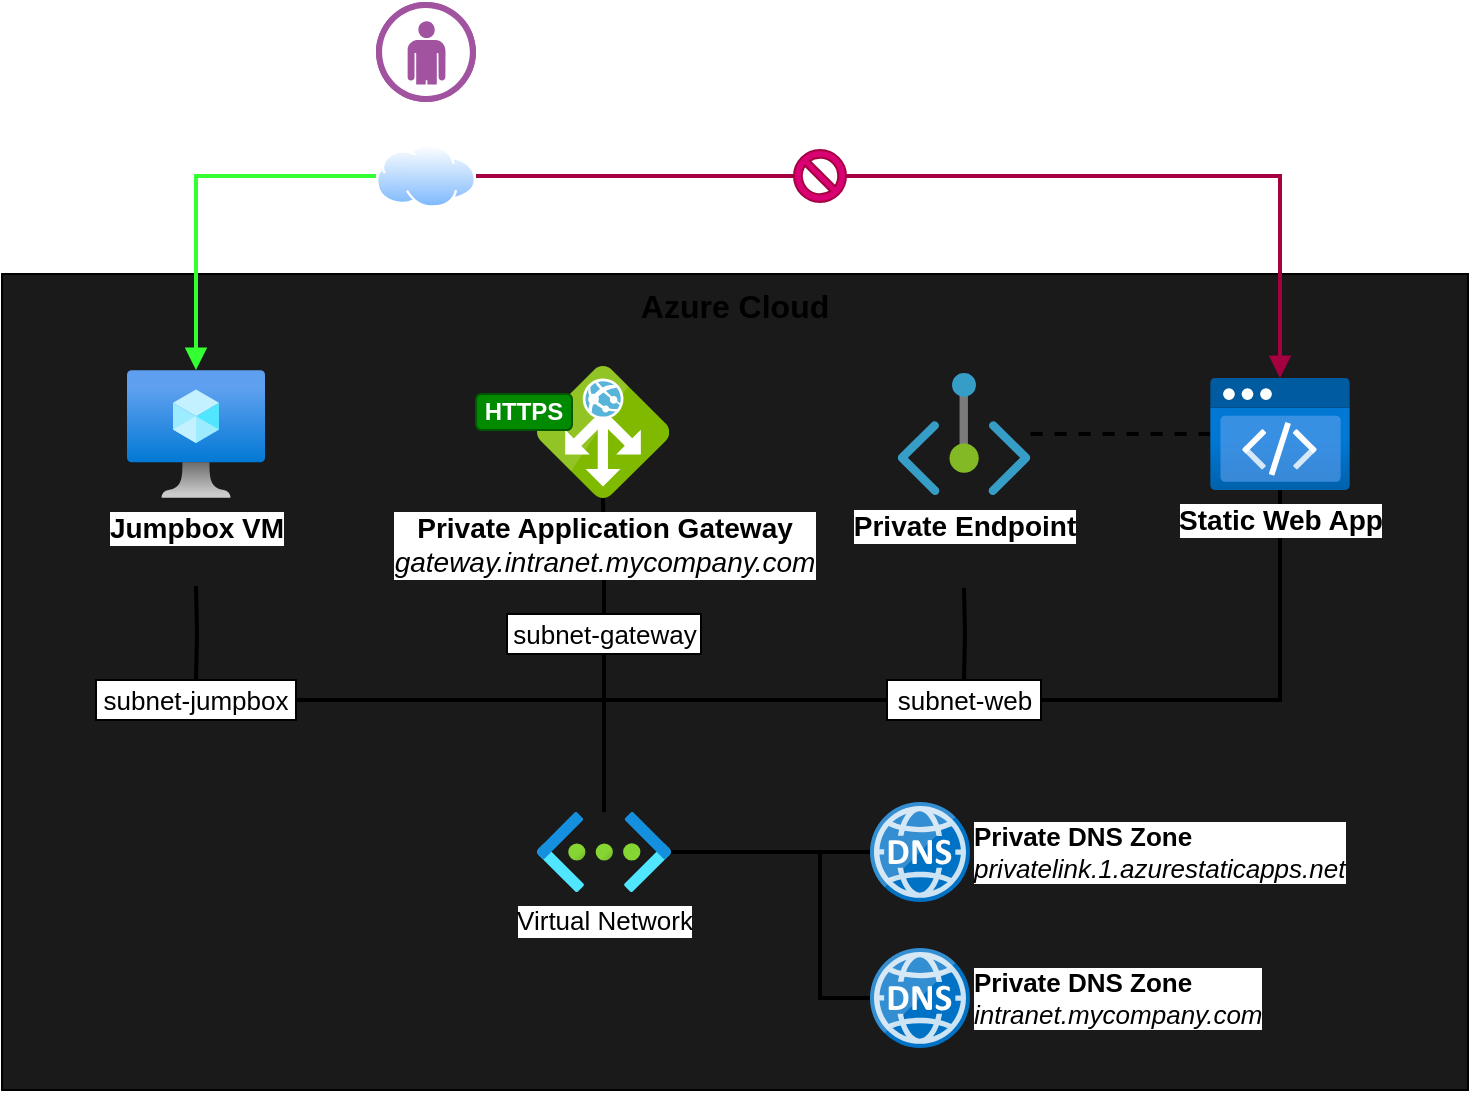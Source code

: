 <mxfile version="18.0.4" type="device"><diagram id="78mra3FLe9nM5oLeZit6" name="Page-1"><mxGraphModel dx="1422" dy="857" grid="0" gridSize="10" guides="1" tooltips="1" connect="1" arrows="1" fold="1" page="1" pageScale="1" pageWidth="1100" pageHeight="850" math="0" shadow="0"><root><mxCell id="0"/><mxCell id="1" parent="0"/><mxCell id="PMrxBpM85AuIsra-lhS--16" value="Azure Cloud" style="rounded=0;whiteSpace=wrap;html=1;fillColor=#1A1A1A;verticalAlign=top;fontStyle=1;fontSize=16;" parent="1" vertex="1"><mxGeometry x="170" y="350" width="733" height="408" as="geometry"/></mxCell><mxCell id="PMrxBpM85AuIsra-lhS--14" style="edgeStyle=orthogonalEdgeStyle;rounded=0;orthogonalLoop=1;jettySize=auto;html=1;endArrow=none;endFill=0;strokeWidth=2;fontSize=13;dashed=1;" parent="1" source="PMrxBpM85AuIsra-lhS--2" target="PMrxBpM85AuIsra-lhS--1" edge="1"><mxGeometry relative="1" as="geometry"/></mxCell><mxCell id="PMrxBpM85AuIsra-lhS--15" style="edgeStyle=orthogonalEdgeStyle;rounded=0;orthogonalLoop=1;jettySize=auto;html=1;endArrow=none;endFill=0;strokeWidth=2;fontSize=13;" parent="1" target="PMrxBpM85AuIsra-lhS--11" edge="1"><mxGeometry relative="1" as="geometry"><mxPoint x="651" y="507" as="sourcePoint"/></mxGeometry></mxCell><mxCell id="PMrxBpM85AuIsra-lhS--2" value="Private Endpoint" style="aspect=fixed;html=1;points=[];align=center;image;fontSize=14;image=img/lib/azure2/networking/Private_Endpoint.svg;fontStyle=1" parent="1" vertex="1"><mxGeometry x="617.72" y="399.5" width="66.55" height="61" as="geometry"/></mxCell><mxCell id="PMrxBpM85AuIsra-lhS--12" style="edgeStyle=orthogonalEdgeStyle;rounded=0;orthogonalLoop=1;jettySize=auto;html=1;endArrow=none;endFill=0;strokeWidth=2;fontSize=13;" parent="1" target="PMrxBpM85AuIsra-lhS--8" edge="1"><mxGeometry relative="1" as="geometry"><mxPoint x="267" y="506" as="sourcePoint"/></mxGeometry></mxCell><mxCell id="PMrxBpM85AuIsra-lhS--4" value="Jumpbox VM" style="aspect=fixed;html=1;points=[];align=center;image;fontSize=14;image=img/lib/azure2/compute/Virtual_Machine.svg;fontStyle=1" parent="1" vertex="1"><mxGeometry x="232.5" y="398" width="69" height="64" as="geometry"/></mxCell><mxCell id="PMrxBpM85AuIsra-lhS--7" style="edgeStyle=orthogonalEdgeStyle;rounded=0;orthogonalLoop=1;jettySize=auto;html=1;strokeWidth=2;endArrow=none;endFill=0;fontSize=13;" parent="1" source="PMrxBpM85AuIsra-lhS--5" target="PMrxBpM85AuIsra-lhS--6" edge="1"><mxGeometry relative="1" as="geometry"/></mxCell><mxCell id="PMrxBpM85AuIsra-lhS--5" value="Virtual Network" style="aspect=fixed;html=1;points=[];align=center;image;fontSize=13;image=img/lib/azure2/networking/Virtual_Networks.svg;" parent="1" vertex="1"><mxGeometry x="437.5" y="619" width="67" height="40" as="geometry"/></mxCell><mxCell id="PMrxBpM85AuIsra-lhS--6" value="&lt;b&gt;Private DNS Zone&lt;/b&gt;&lt;br style=&quot;font-size: 13px;&quot;&gt;&lt;i&gt;privatelink.1.azurestaticapps.net&lt;/i&gt;" style="sketch=0;aspect=fixed;html=1;points=[];align=left;image;fontSize=13;image=img/lib/mscae/DNS.svg;labelPosition=right;verticalLabelPosition=middle;verticalAlign=middle;" parent="1" vertex="1"><mxGeometry x="604" y="614" width="50" height="50" as="geometry"/></mxCell><mxCell id="PMrxBpM85AuIsra-lhS--10" style="edgeStyle=orthogonalEdgeStyle;rounded=0;orthogonalLoop=1;jettySize=auto;html=1;endArrow=none;endFill=0;strokeWidth=2;fontSize=13;" parent="1" source="PMrxBpM85AuIsra-lhS--8" target="PMrxBpM85AuIsra-lhS--5" edge="1"><mxGeometry relative="1" as="geometry"/></mxCell><mxCell id="PMrxBpM85AuIsra-lhS--8" value="subnet-jumpbox" style="rounded=0;whiteSpace=wrap;html=1;fontSize=13;" parent="1" vertex="1"><mxGeometry x="217" y="553" width="100" height="20" as="geometry"/></mxCell><mxCell id="PMrxBpM85AuIsra-lhS--13" style="edgeStyle=orthogonalEdgeStyle;rounded=0;orthogonalLoop=1;jettySize=auto;html=1;endArrow=none;endFill=0;strokeWidth=2;fontSize=13;" parent="1" source="PMrxBpM85AuIsra-lhS--11" target="PMrxBpM85AuIsra-lhS--5" edge="1"><mxGeometry relative="1" as="geometry"/></mxCell><mxCell id="PMrxBpM85AuIsra-lhS--11" value="subnet-web" style="rounded=0;whiteSpace=wrap;html=1;fontSize=13;" parent="1" vertex="1"><mxGeometry x="612.5" y="553" width="77" height="20" as="geometry"/></mxCell><mxCell id="PMrxBpM85AuIsra-lhS--19" style="edgeStyle=orthogonalEdgeStyle;rounded=0;orthogonalLoop=1;jettySize=auto;html=1;endArrow=block;endFill=1;strokeWidth=2;fillColor=#008a00;strokeColor=#33FF33;" parent="1" source="PMrxBpM85AuIsra-lhS--26" target="PMrxBpM85AuIsra-lhS--4" edge="1"><mxGeometry relative="1" as="geometry"><mxPoint x="267" y="264" as="sourcePoint"/></mxGeometry></mxCell><mxCell id="PMrxBpM85AuIsra-lhS--20" style="edgeStyle=orthogonalEdgeStyle;rounded=0;orthogonalLoop=1;jettySize=auto;html=1;endArrow=block;endFill=1;strokeWidth=2;fillColor=#d80073;strokeColor=#A50040;startArrow=none;" parent="1" source="PMrxBpM85AuIsra-lhS--22" target="PMrxBpM85AuIsra-lhS--1" edge="1"><mxGeometry relative="1" as="geometry"/></mxCell><mxCell id="PMrxBpM85AuIsra-lhS--22" value="" style="verticalLabelPosition=bottom;verticalAlign=top;html=1;shape=mxgraph.basic.no_symbol;fontColor=#ffffff;fillColor=#d80073;strokeColor=#A50040;" parent="1" vertex="1"><mxGeometry x="566" y="288" width="26" height="26" as="geometry"/></mxCell><mxCell id="PMrxBpM85AuIsra-lhS--23" value="" style="edgeStyle=orthogonalEdgeStyle;rounded=0;orthogonalLoop=1;jettySize=auto;html=1;endArrow=none;endFill=1;strokeWidth=2;fillColor=#d80073;strokeColor=#A50040;" parent="1" source="PMrxBpM85AuIsra-lhS--26" target="PMrxBpM85AuIsra-lhS--22" edge="1"><mxGeometry relative="1" as="geometry"><mxPoint x="289.5" y="301" as="sourcePoint"/><mxPoint x="742" y="441" as="targetPoint"/></mxGeometry></mxCell><mxCell id="PMrxBpM85AuIsra-lhS--26" value="Internet" style="aspect=fixed;perimeter=ellipsePerimeter;html=1;align=center;shadow=0;dashed=0;spacingTop=3;image;image=img/lib/active_directory/internet_cloud.svg;fontColor=#FFFFFF;fillColor=#1A1A1A;fontStyle=1" parent="1" vertex="1"><mxGeometry x="357" y="285.25" width="50" height="31.5" as="geometry"/></mxCell><mxCell id="PMrxBpM85AuIsra-lhS--29" style="edgeStyle=orthogonalEdgeStyle;rounded=0;orthogonalLoop=1;jettySize=auto;html=1;fontColor=#FFFFFF;endArrow=none;endFill=0;strokeColor=#FFFFFF;strokeWidth=2;" parent="1" source="PMrxBpM85AuIsra-lhS--28" target="PMrxBpM85AuIsra-lhS--26" edge="1"><mxGeometry relative="1" as="geometry"/></mxCell><mxCell id="PMrxBpM85AuIsra-lhS--28" value="" style="verticalLabelPosition=bottom;sketch=0;html=1;fillColor=#A153A0;strokeColor=#ffffff;verticalAlign=top;align=center;points=[[0,0.5,0],[0.125,0.25,0],[0.25,0,0],[0.5,0,0],[0.75,0,0],[0.875,0.25,0],[1,0.5,0],[0.875,0.75,0],[0.75,1,0],[0.5,1,0],[0.125,0.75,0]];pointerEvents=1;shape=mxgraph.cisco_safe.compositeIcon;bgIcon=ellipse;resIcon=mxgraph.cisco_safe.design.user;fontColor=#FFFFFF;" parent="1" vertex="1"><mxGeometry x="357" y="214" width="50" height="50" as="geometry"/></mxCell><mxCell id="E-q7vtOCkwacCDIcPMDV-2" value="subnet-gateway" style="rounded=0;whiteSpace=wrap;html=1;fontSize=13;" parent="1" vertex="1"><mxGeometry x="422.5" y="520" width="97" height="20" as="geometry"/></mxCell><mxCell id="E-q7vtOCkwacCDIcPMDV-4" style="edgeStyle=orthogonalEdgeStyle;rounded=0;orthogonalLoop=1;jettySize=auto;html=1;strokeWidth=2;endArrow=none;endFill=0;fontSize=13;" parent="1" source="E-q7vtOCkwacCDIcPMDV-2" target="E-q7vtOCkwacCDIcPMDV-1" edge="1"><mxGeometry relative="1" as="geometry"><mxPoint x="407" y="584" as="sourcePoint"/><mxPoint x="660" y="584" as="targetPoint"/></mxGeometry></mxCell><mxCell id="E-q7vtOCkwacCDIcPMDV-5" style="edgeStyle=orthogonalEdgeStyle;rounded=0;orthogonalLoop=1;jettySize=auto;html=1;strokeWidth=2;endArrow=none;endFill=0;fontSize=13;exitX=0.5;exitY=1;exitDx=0;exitDy=0;" parent="1" source="E-q7vtOCkwacCDIcPMDV-2" target="PMrxBpM85AuIsra-lhS--5" edge="1"><mxGeometry relative="1" as="geometry"><mxPoint x="417" y="638" as="sourcePoint"/><mxPoint x="670" y="638" as="targetPoint"/></mxGeometry></mxCell><mxCell id="E-q7vtOCkwacCDIcPMDV-6" value="&lt;b&gt;Private DNS Zone&lt;/b&gt;&lt;br style=&quot;font-size: 13px;&quot;&gt;&lt;i&gt;intranet.mycompany.com&lt;/i&gt;" style="sketch=0;aspect=fixed;html=1;points=[];align=left;image;fontSize=13;image=img/lib/mscae/DNS.svg;labelPosition=right;verticalLabelPosition=middle;verticalAlign=middle;" parent="1" vertex="1"><mxGeometry x="604" y="687" width="50" height="50" as="geometry"/></mxCell><mxCell id="E-q7vtOCkwacCDIcPMDV-1" value="Private Application Gateway&lt;br style=&quot;font-size: 14px;&quot;&gt;&lt;span style=&quot;font-weight: normal; font-size: 14px;&quot;&gt;&lt;i style=&quot;font-size: 14px;&quot;&gt;gateway.intranet.mycompany.com&lt;/i&gt;&lt;/span&gt;" style="sketch=0;aspect=fixed;html=1;points=[];align=center;image;fontSize=14;image=img/lib/mscae/Application_Gateway.svg;fontStyle=1" parent="1" vertex="1"><mxGeometry x="437.5" y="396" width="66" height="66" as="geometry"/></mxCell><mxCell id="E-q7vtOCkwacCDIcPMDV-8" style="edgeStyle=orthogonalEdgeStyle;rounded=0;orthogonalLoop=1;jettySize=auto;html=1;strokeWidth=2;endArrow=none;endFill=0;fontSize=13;" parent="1" source="PMrxBpM85AuIsra-lhS--5" target="E-q7vtOCkwacCDIcPMDV-6" edge="1"><mxGeometry relative="1" as="geometry"><mxPoint x="514.5" y="649" as="sourcePoint"/><mxPoint x="582" y="649" as="targetPoint"/><Array as="points"><mxPoint x="579" y="639"/><mxPoint x="579" y="712"/></Array></mxGeometry></mxCell><mxCell id="E-q7vtOCkwacCDIcPMDV-11" style="edgeStyle=orthogonalEdgeStyle;rounded=0;orthogonalLoop=1;jettySize=auto;html=1;endArrow=none;endFill=0;strokeWidth=2;fontSize=13;" parent="1" source="PMrxBpM85AuIsra-lhS--11" target="PMrxBpM85AuIsra-lhS--1" edge="1"><mxGeometry relative="1" as="geometry"><mxPoint x="697" y="440" as="sourcePoint"/><mxPoint x="782" y="440" as="targetPoint"/></mxGeometry></mxCell><mxCell id="PMrxBpM85AuIsra-lhS--1" value="Static Web App" style="aspect=fixed;html=1;points=[];align=center;image;fontSize=14;image=img/lib/azure2/preview/Static_Apps.svg;fontStyle=1" parent="1" vertex="1"><mxGeometry x="774" y="402" width="70" height="56.0" as="geometry"/></mxCell><mxCell id="E-q7vtOCkwacCDIcPMDV-13" value="HTTPS" style="rounded=1;whiteSpace=wrap;html=1;fillColor=#008a00;fontColor=#ffffff;strokeColor=#005700;fontStyle=1" parent="1" vertex="1"><mxGeometry x="407" y="410" width="48" height="18" as="geometry"/></mxCell></root></mxGraphModel></diagram></mxfile>